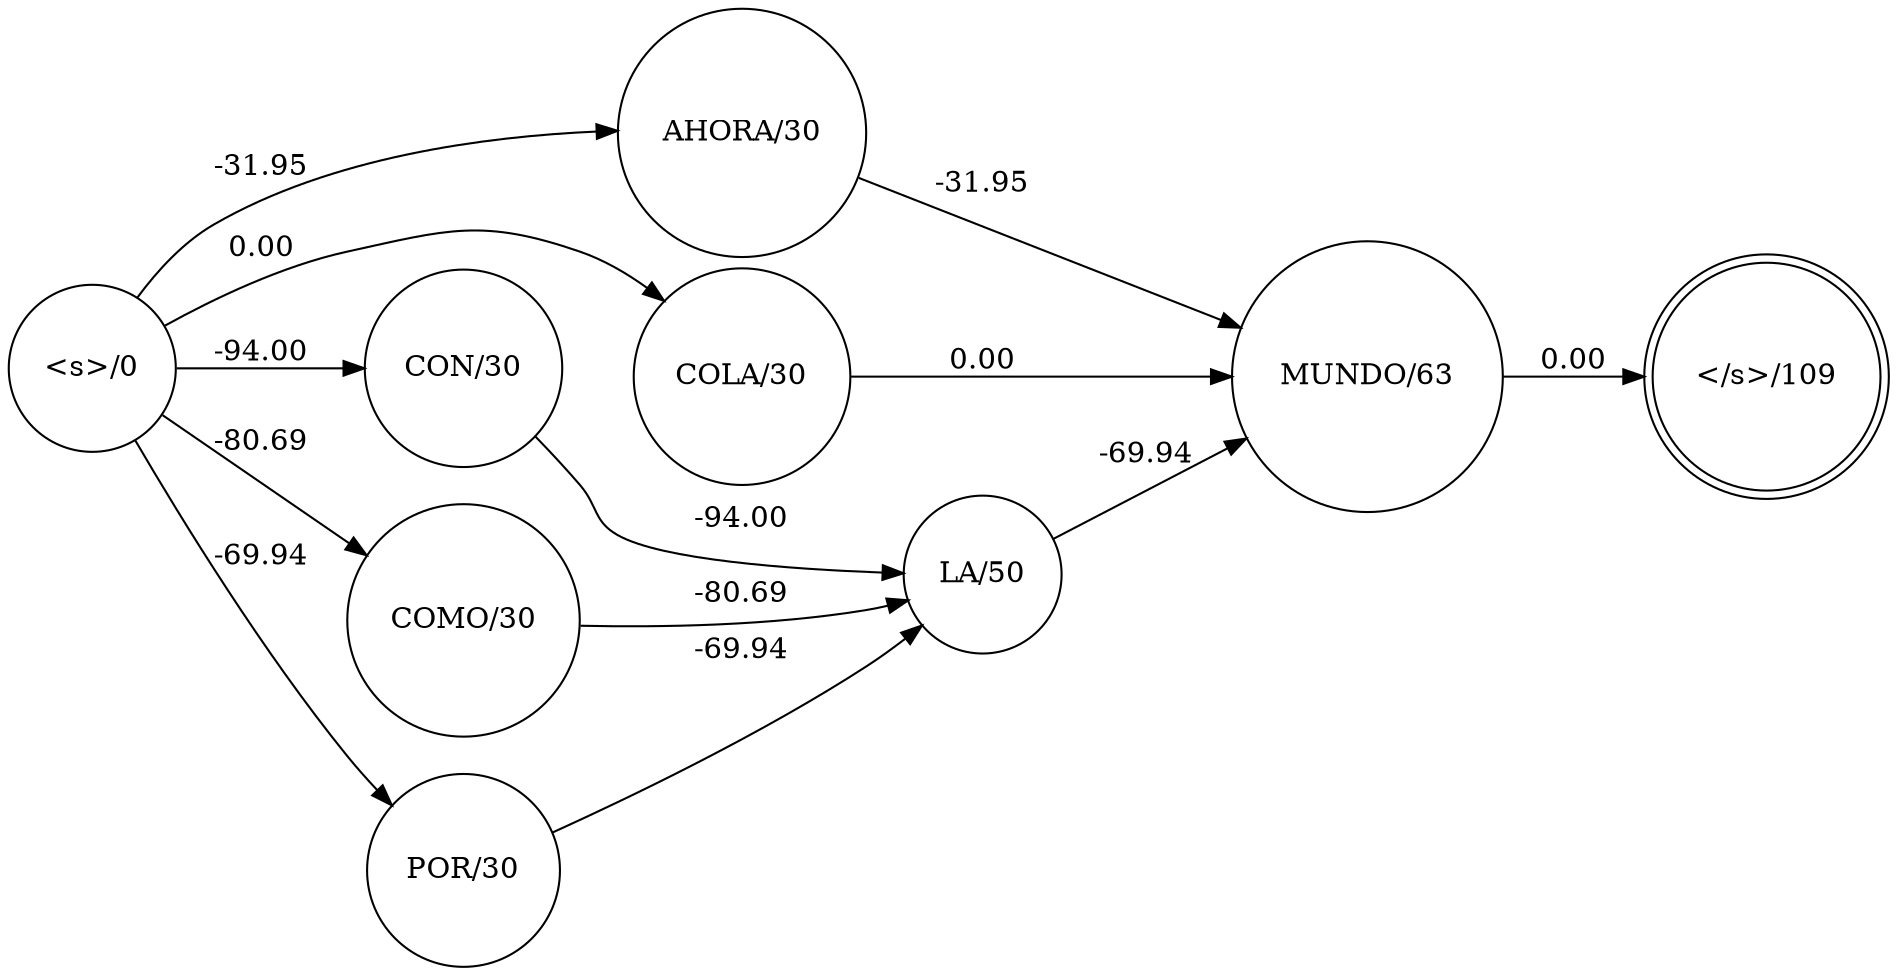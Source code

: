 digraph lattice {
	rankdir=LR;
		node [shape=circle]; "<s>/0" "AHORA/30" "COLA/30" "CON/30" "COMO/30" "POR/30" "LA/50" "MUNDO/63";
	node [shape=doublecircle]; "</s>/109";

	"<s>/0" -> "AHORA/30" [label="-31.95"];
	"<s>/0" -> "COLA/30" [label="0.00"];
	"<s>/0" -> "CON/30" [label="-94.00"];
	"<s>/0" -> "COMO/30" [label="-80.69"];
	"<s>/0" -> "POR/30" [label="-69.94"];
	"AHORA/30" -> "MUNDO/63" [label="-31.95"];
	"COLA/30" -> "MUNDO/63" [label="0.00"];
	"CON/30" -> "LA/50" [label="-94.00"];
	"COMO/30" -> "LA/50" [label="-80.69"];
	"POR/30" -> "LA/50" [label="-69.94"];
	"LA/50" -> "MUNDO/63" [label="-69.94"];
	"MUNDO/63" -> "</s>/109" [label="0.00"];
}

